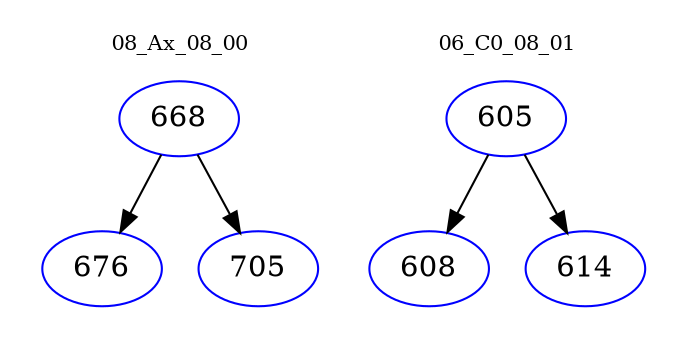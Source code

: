 digraph{
subgraph cluster_0 {
color = white
label = "08_Ax_08_00";
fontsize=10;
T0_668 [label="668", color="blue"]
T0_668 -> T0_676 [color="black"]
T0_676 [label="676", color="blue"]
T0_668 -> T0_705 [color="black"]
T0_705 [label="705", color="blue"]
}
subgraph cluster_1 {
color = white
label = "06_C0_08_01";
fontsize=10;
T1_605 [label="605", color="blue"]
T1_605 -> T1_608 [color="black"]
T1_608 [label="608", color="blue"]
T1_605 -> T1_614 [color="black"]
T1_614 [label="614", color="blue"]
}
}
